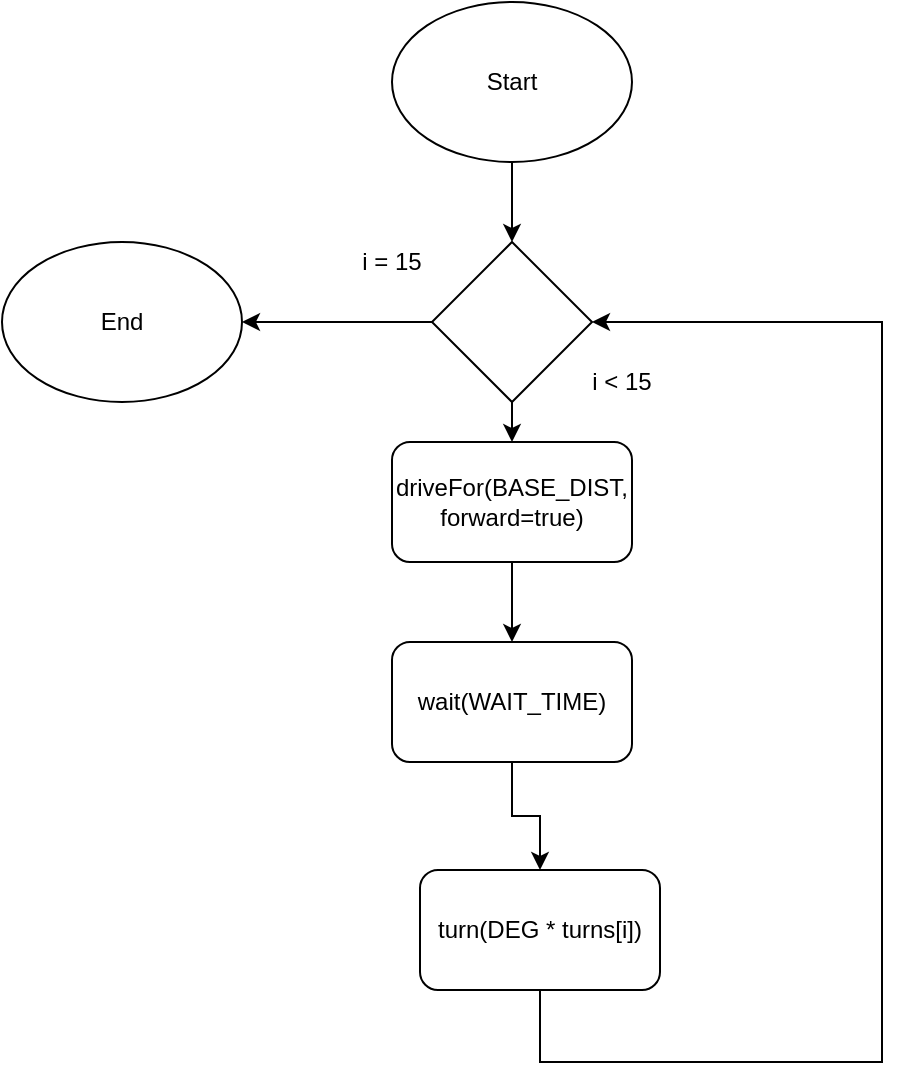 <mxfile version="11.2.9" type="device" pages="1"><diagram id="3UsjVjGkKW0cqF4KQSND" name="Page-1"><mxGraphModel dx="928" dy="519" grid="1" gridSize="10" guides="1" tooltips="1" connect="1" arrows="1" fold="1" page="1" pageScale="1" pageWidth="850" pageHeight="1100" math="0" shadow="0"><root><mxCell id="0"/><mxCell id="1" parent="0"/><mxCell id="2kDQJQ_5klnjkzzQTXg1-3" style="edgeStyle=orthogonalEdgeStyle;rounded=0;orthogonalLoop=1;jettySize=auto;html=1;exitX=0.5;exitY=1;exitDx=0;exitDy=0;entryX=0.5;entryY=0;entryDx=0;entryDy=0;" edge="1" parent="1" source="2kDQJQ_5klnjkzzQTXg1-1" target="2kDQJQ_5klnjkzzQTXg1-2"><mxGeometry relative="1" as="geometry"/></mxCell><mxCell id="2kDQJQ_5klnjkzzQTXg1-1" value="Start" style="ellipse;whiteSpace=wrap;html=1;" vertex="1" parent="1"><mxGeometry x="365" y="20" width="120" height="80" as="geometry"/></mxCell><mxCell id="2kDQJQ_5klnjkzzQTXg1-6" style="edgeStyle=orthogonalEdgeStyle;rounded=0;orthogonalLoop=1;jettySize=auto;html=1;exitX=0.5;exitY=1;exitDx=0;exitDy=0;entryX=0.5;entryY=0;entryDx=0;entryDy=0;" edge="1" parent="1" source="2kDQJQ_5klnjkzzQTXg1-2" target="2kDQJQ_5klnjkzzQTXg1-5"><mxGeometry relative="1" as="geometry"/></mxCell><mxCell id="2kDQJQ_5klnjkzzQTXg1-16" style="edgeStyle=orthogonalEdgeStyle;rounded=0;orthogonalLoop=1;jettySize=auto;html=1;exitX=0;exitY=0.5;exitDx=0;exitDy=0;entryX=1;entryY=0.5;entryDx=0;entryDy=0;" edge="1" parent="1" source="2kDQJQ_5klnjkzzQTXg1-2" target="2kDQJQ_5klnjkzzQTXg1-15"><mxGeometry relative="1" as="geometry"/></mxCell><mxCell id="2kDQJQ_5klnjkzzQTXg1-2" value="" style="rhombus;whiteSpace=wrap;html=1;" vertex="1" parent="1"><mxGeometry x="385" y="140" width="80" height="80" as="geometry"/></mxCell><mxCell id="2kDQJQ_5klnjkzzQTXg1-4" value="i &amp;lt; 15" style="text;html=1;strokeColor=none;fillColor=none;align=center;verticalAlign=middle;whiteSpace=wrap;rounded=0;" vertex="1" parent="1"><mxGeometry x="460" y="200" width="40" height="20" as="geometry"/></mxCell><mxCell id="2kDQJQ_5klnjkzzQTXg1-11" style="edgeStyle=orthogonalEdgeStyle;rounded=0;orthogonalLoop=1;jettySize=auto;html=1;exitX=0.5;exitY=1;exitDx=0;exitDy=0;entryX=0.5;entryY=0;entryDx=0;entryDy=0;" edge="1" parent="1" source="2kDQJQ_5klnjkzzQTXg1-5" target="2kDQJQ_5klnjkzzQTXg1-9"><mxGeometry relative="1" as="geometry"/></mxCell><mxCell id="2kDQJQ_5klnjkzzQTXg1-5" value="driveFor(BASE_DIST, forward=true)" style="rounded=1;whiteSpace=wrap;html=1;" vertex="1" parent="1"><mxGeometry x="365" y="240" width="120" height="60" as="geometry"/></mxCell><mxCell id="2kDQJQ_5klnjkzzQTXg1-13" style="edgeStyle=orthogonalEdgeStyle;rounded=0;orthogonalLoop=1;jettySize=auto;html=1;exitX=0.5;exitY=1;exitDx=0;exitDy=0;entryX=1;entryY=0.5;entryDx=0;entryDy=0;" edge="1" parent="1" source="2kDQJQ_5klnjkzzQTXg1-7" target="2kDQJQ_5klnjkzzQTXg1-2"><mxGeometry relative="1" as="geometry"><Array as="points"><mxPoint x="439" y="528"/><mxPoint x="439" y="550"/><mxPoint x="610" y="550"/><mxPoint x="610" y="194"/></Array></mxGeometry></mxCell><mxCell id="2kDQJQ_5klnjkzzQTXg1-7" value="turn(DEG * turns[i])" style="rounded=1;whiteSpace=wrap;html=1;" vertex="1" parent="1"><mxGeometry x="379" y="454" width="120" height="60" as="geometry"/></mxCell><mxCell id="2kDQJQ_5klnjkzzQTXg1-12" style="edgeStyle=orthogonalEdgeStyle;rounded=0;orthogonalLoop=1;jettySize=auto;html=1;exitX=0.5;exitY=1;exitDx=0;exitDy=0;" edge="1" parent="1" source="2kDQJQ_5klnjkzzQTXg1-9" target="2kDQJQ_5klnjkzzQTXg1-7"><mxGeometry relative="1" as="geometry"/></mxCell><mxCell id="2kDQJQ_5klnjkzzQTXg1-9" value="wait(WAIT_TIME)" style="rounded=1;whiteSpace=wrap;html=1;" vertex="1" parent="1"><mxGeometry x="365" y="340" width="120" height="60" as="geometry"/></mxCell><mxCell id="2kDQJQ_5klnjkzzQTXg1-14" value="i = 15" style="text;html=1;strokeColor=none;fillColor=none;align=center;verticalAlign=middle;whiteSpace=wrap;rounded=0;" vertex="1" parent="1"><mxGeometry x="345" y="140" width="40" height="20" as="geometry"/></mxCell><mxCell id="2kDQJQ_5klnjkzzQTXg1-15" value="End" style="ellipse;whiteSpace=wrap;html=1;" vertex="1" parent="1"><mxGeometry x="170" y="140" width="120" height="80" as="geometry"/></mxCell></root></mxGraphModel></diagram></mxfile>